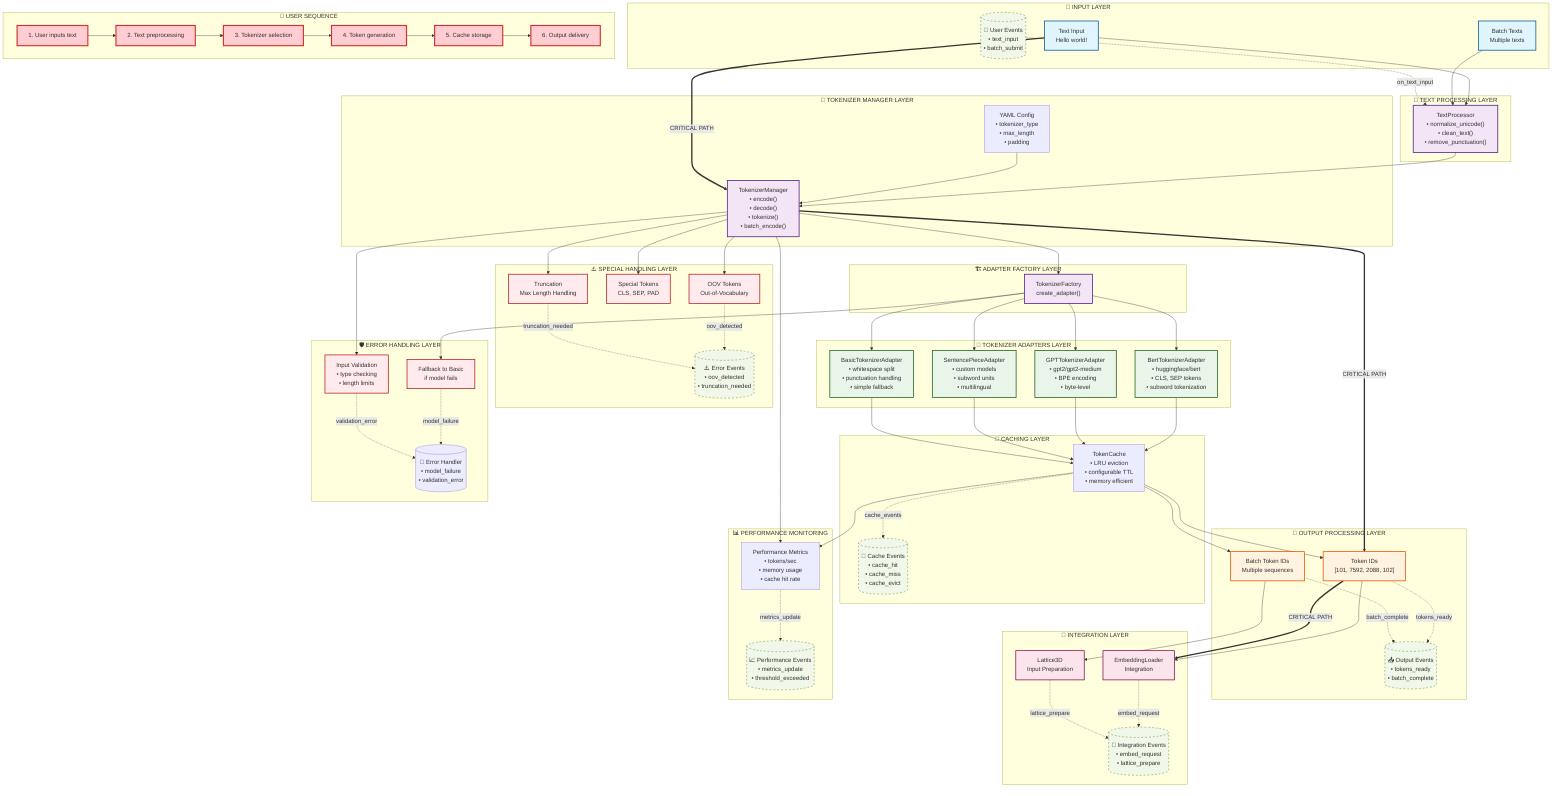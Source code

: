 graph TD
    %% Tokenizer Module Architecture - 3D Cellular Neural Network
    %% Enhanced Mermaid diagram following @instructions.md guidelines
    
    subgraph "🎯 INPUT LAYER"
        TXT["Text Input<br/>Hello world!"]
        BTXT["Batch Texts<br/>Multiple texts"]
        USER_EVENTS[("👤 User Events<br/>• text_input<br/>• batch_submit")]
    end
    
    subgraph "📝 TEXT PROCESSING LAYER"
        TP["TextProcessor<br/>• normalize_unicode()<br/>• clean_text()<br/>• remove_punctuation()"]
        TXT --> TP
        BTXT --> TP
        USER_EVENTS -.->|"on_text_input"| TP
    end
    
    subgraph "🔧 TOKENIZER MANAGER LAYER"
        TM["TokenizerManager<br/>• encode()<br/>• decode()<br/>• tokenize()<br/>• batch_encode()"]
        CONFIG["YAML Config<br/>• tokenizer_type<br/>• max_length<br/>• padding"]
        
        TP --> TM
        CONFIG --> TM
    end
    
    subgraph "🏗️ ADAPTER FACTORY LAYER"
        FACTORY["TokenizerFactory<br/>create_adapter()"]
        TM --> FACTORY
    end
    
    subgraph "🔌 TOKENIZER ADAPTERS LAYER"
        BERT["BertTokenizerAdapter<br/>• huggingface/bert<br/>• CLS, SEP tokens<br/>• subword tokenization"]
        GPT["GPTTokenizerAdapter<br/>• gpt2/gpt2-medium<br/>• BPE encoding<br/>• byte-level"]
        SP["SentencePieceAdapter<br/>• custom models<br/>• subword units<br/>• multilingual"]
        BASIC["BasicTokenizerAdapter<br/>• whitespace split<br/>• punctuation handling<br/>• simple fallback"]
        
        FACTORY --> BERT
        FACTORY --> GPT
        FACTORY --> SP
        FACTORY --> BASIC
    end
    
    subgraph "💾 CACHING LAYER"
        CACHE["TokenCache<br/>• LRU eviction<br/>• configurable TTL<br/>• memory efficient"]
        CACHE_EVENTS[("🔄 Cache Events<br/>• cache_hit<br/>• cache_miss<br/>• cache_evict")]
        
        BERT --> CACHE
        GPT --> CACHE
        SP --> CACHE
        BASIC --> CACHE
        CACHE -.->|"cache_events"| CACHE_EVENTS
    end
    
    subgraph "🚀 OUTPUT PROCESSING LAYER"
        TOKENS["Token IDs<br/>[101, 7592, 2088, 102]"]
        BATCH_TOKENS["Batch Token IDs<br/>Multiple sequences"]
        OUTPUT_EVENTS[("📤 Output Events<br/>• tokens_ready<br/>• batch_complete")]
        
        CACHE --> TOKENS
        CACHE --> BATCH_TOKENS
        TOKENS -.->|"tokens_ready"| OUTPUT_EVENTS
        BATCH_TOKENS -.->|"batch_complete"| OUTPUT_EVENTS
    end
    
    subgraph "🔗 INTEGRATION LAYER"
        EMBED["EmbeddingLoader<br/>Integration"]
        LATTICE["Lattice3D<br/>Input Preparation"]
        INTEGRATION_EVENTS[("🔄 Integration Events<br/>• embed_request<br/>• lattice_prepare")]
        
        TOKENS --> EMBED
        BATCH_TOKENS --> LATTICE
        EMBED -.->|"embed_request"| INTEGRATION_EVENTS
        LATTICE -.->|"lattice_prepare"| INTEGRATION_EVENTS
    end
    
    %% Special handling flows with DOM-like events
    subgraph "⚠️ SPECIAL HANDLING LAYER"
        OOV["OOV Tokens<br/>Out-of-Vocabulary"]
        SPECIAL["Special Tokens<br/>CLS, SEP, PAD"]
        TRUNCATE["Truncation<br/>Max Length Handling"]
        ERROR_EVENTS[("⚠️ Error Events<br/>• oov_detected<br/>• truncation_needed")]
        
        TM --> OOV
        TM --> SPECIAL
        TM --> TRUNCATE
        OOV -.->|"oov_detected"| ERROR_EVENTS
        TRUNCATE -.->|"truncation_needed"| ERROR_EVENTS
    end
    
    %% Error handling with event flows
    subgraph "🛡️ ERROR HANDLING LAYER"
        FALLBACK["Fallback to Basic<br/>if model fails"]
        VALIDATION["Input Validation<br/>• type checking<br/>• length limits"]
        ERROR_HANDLER[("🚨 Error Handler<br/>• model_failure<br/>• validation_error")]
        
        FACTORY --> FALLBACK
        TM --> VALIDATION
        FALLBACK -.->|"model_failure"| ERROR_HANDLER
        VALIDATION -.->|"validation_error"| ERROR_HANDLER
    end
    
    %% Performance monitoring with metrics events
    subgraph "📊 PERFORMANCE MONITORING"
        METRICS["Performance Metrics<br/>• tokens/sec<br/>• memory usage<br/>• cache hit rate"]
        PERF_EVENTS[("📈 Performance Events<br/>• metrics_update<br/>• threshold_exceeded")]
        
        CACHE --> METRICS
        TM --> METRICS
        METRICS -.->|"metrics_update"| PERF_EVENTS
    end
    
    %% User Interaction Sequence (Numbered Steps)
    subgraph "👤 USER SEQUENCE"
        STEP1["1. User inputs text"]
        STEP2["2. Text preprocessing"]
        STEP3["3. Tokenizer selection"]
        STEP4["4. Token generation"]
        STEP5["5. Cache storage"]
        STEP6["6. Output delivery"]
        
        STEP1 --> STEP2
        STEP2 --> STEP3
        STEP3 --> STEP4
        STEP4 --> STEP5
        STEP5 --> STEP6
    end
    
    %% Critical paths with bold styling
    TXT ==>|"CRITICAL PATH"| TM
    TM ==>|"CRITICAL PATH"| TOKENS
    TOKENS ==>|"CRITICAL PATH"| EMBED
    
    %% Enhanced data flow styles
    classDef inputClass fill:#e1f5fe,stroke:#01579b,stroke-width:2px
    classDef processingClass fill:#f3e5f5,stroke:#4a148c,stroke-width:2px
    classDef adapterClass fill:#e8f5e8,stroke:#1b5e20,stroke-width:2px
    classDef outputClass fill:#fff3e0,stroke:#e65100,stroke-width:2px
    classDef integrationClass fill:#fce4ec,stroke:#880e4f,stroke-width:2px
    classDef errorClass fill:#ffebee,stroke:#b71c1c,stroke-width:2px
    classDef eventClass fill:#f1f8e9,stroke:#33691e,stroke-width:1px,stroke-dasharray: 5 5
    classDef criticalClass fill:#ffcdd2,stroke:#d32f2f,stroke-width:3px
    
    class TXT,BTXT inputClass
    class TP,TM,FACTORY processingClass
    class BERT,GPT,SP,BASIC adapterClass
    class TOKENS,BATCH_TOKENS outputClass
    class EMBED,LATTICE integrationClass
    class FALLBACK,VALIDATION,OOV,SPECIAL,TRUNCATE errorClass
    class USER_EVENTS,CACHE_EVENTS,OUTPUT_EVENTS,INTEGRATION_EVENTS,ERROR_EVENTS,PERF_EVENTS eventClass
    class STEP1,STEP2,STEP3,STEP4,STEP5,STEP6 criticalClass